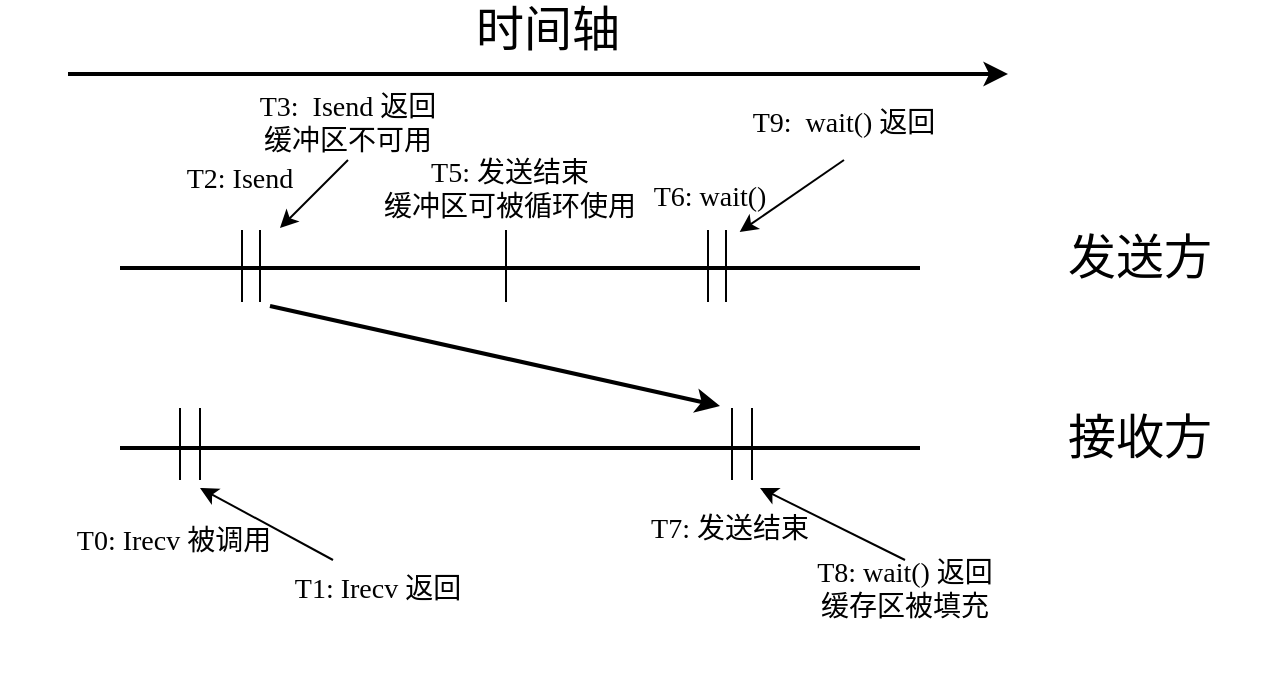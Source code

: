 <mxfile version="22.1.18" type="device">
  <diagram id="nSzfmfLscecKr_QbmP8P" name="第 1 页">
    <mxGraphModel dx="852" dy="558" grid="0" gridSize="10" guides="1" tooltips="1" connect="1" arrows="1" fold="1" page="1" pageScale="1" pageWidth="827" pageHeight="1169" math="0" shadow="0">
      <root>
        <mxCell id="0" />
        <mxCell id="1" parent="0" />
        <mxCell id="TxYcWqxCjKPwNZm7CkKh-1" value="" style="rounded=0;whiteSpace=wrap;html=1;strokeColor=none;fillColor=none;" parent="1" vertex="1">
          <mxGeometry x="140" y="110" width="640" height="340" as="geometry" />
        </mxCell>
        <mxCell id="6l_aIuPrhvCb97CX6PBp-1" value="" style="endArrow=none;html=1;rounded=0;fontSize=24;strokeWidth=2;fontFamily=Times New Roman;" parent="1" edge="1">
          <mxGeometry width="50" height="50" relative="1" as="geometry">
            <mxPoint x="200" y="240" as="sourcePoint" />
            <mxPoint x="600" y="240" as="targetPoint" />
          </mxGeometry>
        </mxCell>
        <mxCell id="6l_aIuPrhvCb97CX6PBp-2" value="&lt;span style=&quot;font-size: 24px;&quot;&gt;发送方&lt;/span&gt;" style="text;html=1;strokeColor=none;fillColor=none;align=center;verticalAlign=middle;whiteSpace=wrap;rounded=0;fontFamily=Times New Roman;" parent="1" vertex="1">
          <mxGeometry x="665" y="220" width="90" height="30" as="geometry" />
        </mxCell>
        <mxCell id="6l_aIuPrhvCb97CX6PBp-3" value="" style="endArrow=none;html=1;rounded=0;fontSize=24;strokeWidth=2;fontFamily=Times New Roman;" parent="1" edge="1">
          <mxGeometry width="50" height="50" relative="1" as="geometry">
            <mxPoint x="200" y="330" as="sourcePoint" />
            <mxPoint x="600" y="330" as="targetPoint" />
          </mxGeometry>
        </mxCell>
        <mxCell id="6l_aIuPrhvCb97CX6PBp-4" value="&lt;span style=&quot;font-size: 24px;&quot;&gt;接收方&lt;/span&gt;" style="text;html=1;strokeColor=none;fillColor=none;align=center;verticalAlign=middle;whiteSpace=wrap;rounded=0;fontFamily=Times New Roman;" parent="1" vertex="1">
          <mxGeometry x="665" y="310" width="90" height="30" as="geometry" />
        </mxCell>
        <mxCell id="6l_aIuPrhvCb97CX6PBp-5" value="" style="endArrow=none;html=1;rounded=0;fontSize=24;exitX=0.5;exitY=0;exitDx=0;exitDy=0;fontFamily=Times New Roman;" parent="1" edge="1">
          <mxGeometry width="50" height="50" relative="1" as="geometry">
            <mxPoint x="230" y="346" as="sourcePoint" />
            <mxPoint x="230" y="310" as="targetPoint" />
          </mxGeometry>
        </mxCell>
        <mxCell id="6l_aIuPrhvCb97CX6PBp-6" value="&lt;font style=&quot;font-size: 14px;&quot;&gt;T0:&amp;nbsp;Irecv 被调用&lt;br&gt;&lt;/font&gt;" style="text;html=1;strokeColor=none;fillColor=none;align=center;verticalAlign=middle;whiteSpace=wrap;rounded=0;fontSize=14;fontFamily=Times New Roman;" parent="1" vertex="1">
          <mxGeometry x="157" y="359" width="140" height="36" as="geometry" />
        </mxCell>
        <mxCell id="6l_aIuPrhvCb97CX6PBp-7" value="&lt;span style=&quot;font-size: 14px;&quot;&gt;T2: Isend&lt;/span&gt;" style="text;html=1;strokeColor=none;fillColor=none;align=center;verticalAlign=middle;whiteSpace=wrap;rounded=0;fontSize=14;fontFamily=Times New Roman;" parent="1" vertex="1">
          <mxGeometry x="220" y="181" width="80" height="30" as="geometry" />
        </mxCell>
        <mxCell id="6l_aIuPrhvCb97CX6PBp-8" value="" style="endArrow=none;html=1;rounded=0;fontSize=24;exitX=0.5;exitY=0;exitDx=0;exitDy=0;fontFamily=Times New Roman;" parent="1" edge="1">
          <mxGeometry width="50" height="50" relative="1" as="geometry">
            <mxPoint x="270" y="257" as="sourcePoint" />
            <mxPoint x="270" y="221" as="targetPoint" />
          </mxGeometry>
        </mxCell>
        <mxCell id="6l_aIuPrhvCb97CX6PBp-9" value="" style="endArrow=none;html=1;rounded=0;fontSize=24;exitX=0.5;exitY=0;exitDx=0;exitDy=0;fontFamily=Times New Roman;" parent="1" edge="1">
          <mxGeometry width="50" height="50" relative="1" as="geometry">
            <mxPoint x="506" y="346" as="sourcePoint" />
            <mxPoint x="506" y="310" as="targetPoint" />
          </mxGeometry>
        </mxCell>
        <mxCell id="6l_aIuPrhvCb97CX6PBp-10" value="" style="endArrow=classic;html=1;rounded=0;fontSize=14;strokeWidth=2;fontFamily=Times New Roman;" parent="1" edge="1">
          <mxGeometry width="50" height="50" relative="1" as="geometry">
            <mxPoint x="174" y="143" as="sourcePoint" />
            <mxPoint x="644" y="143" as="targetPoint" />
          </mxGeometry>
        </mxCell>
        <mxCell id="6l_aIuPrhvCb97CX6PBp-11" value="时间轴" style="text;html=1;strokeColor=none;fillColor=none;align=center;verticalAlign=middle;whiteSpace=wrap;rounded=0;fontSize=24;fontFamily=Times New Roman;" parent="1" vertex="1">
          <mxGeometry x="369" y="106" width="90" height="30" as="geometry" />
        </mxCell>
        <mxCell id="6l_aIuPrhvCb97CX6PBp-12" value="&lt;span style=&quot;font-size: 14px;&quot;&gt;T3:&amp;nbsp; Isend 返回&lt;br&gt;缓冲区不可用&lt;br&gt;&lt;/span&gt;" style="text;html=1;strokeColor=none;fillColor=none;align=center;verticalAlign=middle;whiteSpace=wrap;rounded=0;fontSize=14;fontFamily=Times New Roman;" parent="1" vertex="1">
          <mxGeometry x="254" y="150" width="120" height="36" as="geometry" />
        </mxCell>
        <mxCell id="6l_aIuPrhvCb97CX6PBp-13" value="" style="endArrow=none;html=1;rounded=0;fontSize=24;exitX=0.5;exitY=0;exitDx=0;exitDy=0;fontFamily=Times New Roman;" parent="1" edge="1">
          <mxGeometry width="50" height="50" relative="1" as="geometry">
            <mxPoint x="393" y="257" as="sourcePoint" />
            <mxPoint x="393" y="221" as="targetPoint" />
          </mxGeometry>
        </mxCell>
        <mxCell id="6l_aIuPrhvCb97CX6PBp-14" value="&lt;font style=&quot;font-size: 14px;&quot;&gt;T7: 发送结束&lt;br style=&quot;font-size: 14px;&quot;&gt;&lt;/font&gt;" style="text;html=1;strokeColor=none;fillColor=none;align=center;verticalAlign=middle;whiteSpace=wrap;rounded=0;fontSize=14;fontFamily=Times New Roman;" parent="1" vertex="1">
          <mxGeometry x="440" y="356" width="130" height="30" as="geometry" />
        </mxCell>
        <mxCell id="6l_aIuPrhvCb97CX6PBp-15" value="&lt;font style=&quot;font-size: 14px;&quot;&gt;T8: wait() 返回&lt;br&gt;缓存区被填充&lt;br style=&quot;font-size: 14px;&quot;&gt;&lt;/font&gt;" style="text;html=1;strokeColor=none;fillColor=none;align=center;verticalAlign=middle;whiteSpace=wrap;rounded=0;fontSize=14;fontFamily=Times New Roman;" parent="1" vertex="1">
          <mxGeometry x="510" y="386" width="165" height="30" as="geometry" />
        </mxCell>
        <mxCell id="6l_aIuPrhvCb97CX6PBp-16" value="" style="endArrow=none;html=1;rounded=0;fontSize=24;exitX=0.5;exitY=0;exitDx=0;exitDy=0;fontFamily=Times New Roman;" parent="1" edge="1">
          <mxGeometry width="50" height="50" relative="1" as="geometry">
            <mxPoint x="516" y="346" as="sourcePoint" />
            <mxPoint x="516" y="310" as="targetPoint" />
          </mxGeometry>
        </mxCell>
        <mxCell id="6l_aIuPrhvCb97CX6PBp-17" value="" style="endArrow=classic;html=1;rounded=0;fontSize=24;exitX=0.5;exitY=0;exitDx=0;exitDy=0;fontFamily=Times New Roman;" parent="1" source="6l_aIuPrhvCb97CX6PBp-15" edge="1">
          <mxGeometry width="50" height="50" relative="1" as="geometry">
            <mxPoint x="794" y="560" as="sourcePoint" />
            <mxPoint x="520" y="350" as="targetPoint" />
          </mxGeometry>
        </mxCell>
        <mxCell id="6l_aIuPrhvCb97CX6PBp-18" value="&lt;span style=&quot;font-size: 14px;&quot;&gt;T1: Irecv 返回&lt;/span&gt;" style="text;html=1;strokeColor=none;fillColor=none;align=center;verticalAlign=middle;whiteSpace=wrap;rounded=0;fontSize=14;fontFamily=Times New Roman;" parent="1" vertex="1">
          <mxGeometry x="284" y="386" width="90" height="30" as="geometry" />
        </mxCell>
        <mxCell id="6l_aIuPrhvCb97CX6PBp-19" value="" style="endArrow=none;html=1;rounded=0;fontSize=24;exitX=0.5;exitY=0;exitDx=0;exitDy=0;fontFamily=Times New Roman;" parent="1" edge="1">
          <mxGeometry width="50" height="50" relative="1" as="geometry">
            <mxPoint x="240" y="346" as="sourcePoint" />
            <mxPoint x="240" y="310" as="targetPoint" />
          </mxGeometry>
        </mxCell>
        <mxCell id="6l_aIuPrhvCb97CX6PBp-20" value="" style="endArrow=classic;html=1;rounded=0;exitX=0.25;exitY=0;exitDx=0;exitDy=0;fontFamily=Times New Roman;" parent="1" source="6l_aIuPrhvCb97CX6PBp-18" edge="1">
          <mxGeometry width="50" height="50" relative="1" as="geometry">
            <mxPoint x="220" y="550" as="sourcePoint" />
            <mxPoint x="240" y="350" as="targetPoint" />
          </mxGeometry>
        </mxCell>
        <mxCell id="6l_aIuPrhvCb97CX6PBp-21" value="" style="endArrow=none;html=1;rounded=0;fontSize=24;exitX=0.5;exitY=0;exitDx=0;exitDy=0;fontFamily=Times New Roman;" parent="1" edge="1">
          <mxGeometry width="50" height="50" relative="1" as="geometry">
            <mxPoint x="261.0" y="257" as="sourcePoint" />
            <mxPoint x="261.0" y="221" as="targetPoint" />
          </mxGeometry>
        </mxCell>
        <mxCell id="6l_aIuPrhvCb97CX6PBp-23" value="" style="endArrow=classic;html=1;rounded=0;exitX=0.5;exitY=1;exitDx=0;exitDy=0;fontFamily=Times New Roman;" parent="1" source="6l_aIuPrhvCb97CX6PBp-12" edge="1">
          <mxGeometry width="50" height="50" relative="1" as="geometry">
            <mxPoint x="70" y="390" as="sourcePoint" />
            <mxPoint x="280" y="220" as="targetPoint" />
          </mxGeometry>
        </mxCell>
        <mxCell id="6l_aIuPrhvCb97CX6PBp-24" value="T5: 发送结束&lt;br&gt;缓冲区可被循环使用" style="text;html=1;strokeColor=none;fillColor=none;align=center;verticalAlign=middle;whiteSpace=wrap;rounded=0;fontSize=14;fontFamily=Times New Roman;" parent="1" vertex="1">
          <mxGeometry x="330" y="186" width="130" height="30" as="geometry" />
        </mxCell>
        <mxCell id="6l_aIuPrhvCb97CX6PBp-25" value="" style="endArrow=none;html=1;rounded=0;fontSize=24;exitX=0.5;exitY=0;exitDx=0;exitDy=0;fontFamily=Times New Roman;" parent="1" edge="1">
          <mxGeometry width="50" height="50" relative="1" as="geometry">
            <mxPoint x="494" y="257" as="sourcePoint" />
            <mxPoint x="494" y="221" as="targetPoint" />
          </mxGeometry>
        </mxCell>
        <mxCell id="6l_aIuPrhvCb97CX6PBp-26" value="T6: wait()" style="text;html=1;strokeColor=none;fillColor=none;align=center;verticalAlign=middle;whiteSpace=wrap;rounded=0;fontSize=14;fontFamily=Times New Roman;" parent="1" vertex="1">
          <mxGeometry x="430" y="190" width="130" height="30" as="geometry" />
        </mxCell>
        <mxCell id="6l_aIuPrhvCb97CX6PBp-27" value="" style="endArrow=none;html=1;rounded=0;fontSize=24;exitX=0.5;exitY=0;exitDx=0;exitDy=0;fontFamily=Times New Roman;" parent="1" edge="1">
          <mxGeometry width="50" height="50" relative="1" as="geometry">
            <mxPoint x="503" y="257" as="sourcePoint" />
            <mxPoint x="503" y="221" as="targetPoint" />
          </mxGeometry>
        </mxCell>
        <mxCell id="6l_aIuPrhvCb97CX6PBp-28" value="&lt;span style=&quot;font-size: 14px;&quot;&gt;T9:&amp;nbsp; wait() 返回&lt;br&gt;&lt;/span&gt;" style="text;html=1;strokeColor=none;fillColor=none;align=center;verticalAlign=middle;whiteSpace=wrap;rounded=0;fontSize=14;fontFamily=Times New Roman;" parent="1" vertex="1">
          <mxGeometry x="502" y="150" width="120" height="36" as="geometry" />
        </mxCell>
        <mxCell id="6l_aIuPrhvCb97CX6PBp-29" value="" style="endArrow=classic;html=1;rounded=0;exitX=0.5;exitY=1;exitDx=0;exitDy=0;entryX=0.614;entryY=1.065;entryDx=0;entryDy=0;entryPerimeter=0;fontFamily=Times New Roman;" parent="1" source="6l_aIuPrhvCb97CX6PBp-28" target="6l_aIuPrhvCb97CX6PBp-26" edge="1">
          <mxGeometry width="50" height="50" relative="1" as="geometry">
            <mxPoint x="140" y="310" as="sourcePoint" />
            <mxPoint x="190" y="260" as="targetPoint" />
          </mxGeometry>
        </mxCell>
        <mxCell id="6l_aIuPrhvCb97CX6PBp-30" value="" style="endArrow=classic;html=1;rounded=0;strokeWidth=2;fontSize=14;fontFamily=Times New Roman;" parent="1" edge="1">
          <mxGeometry width="50" height="50" relative="1" as="geometry">
            <mxPoint x="275" y="259" as="sourcePoint" />
            <mxPoint x="500" y="309" as="targetPoint" />
          </mxGeometry>
        </mxCell>
      </root>
    </mxGraphModel>
  </diagram>
</mxfile>
